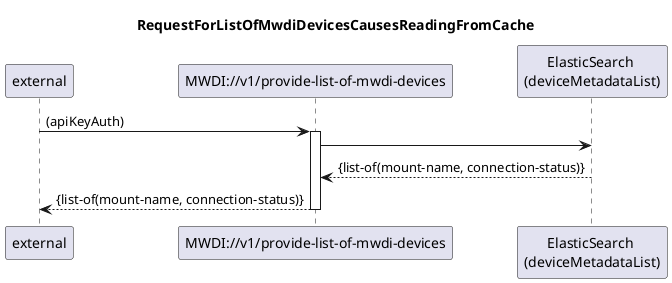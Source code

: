 @startuml 110_ProvideListOfMwdiDevices
skinparam responseMessageBelowArrow true

title RequestForListOfMwdiDevicesCausesReadingFromCache

participant "external" as requestor
participant "MWDI://v1/provide-list-of-mwdi-devices" as mwdi
participant "ElasticSearch \n(deviceMetadataList)" as deviceList

requestor -> mwdi: (apiKeyAuth)
activate mwdi

mwdi -> deviceList
deviceList --> mwdi: {list-of(mount-name, connection-status)}

mwdi --> requestor: {list-of(mount-name, connection-status)}
deactivate mwdi

@enduml